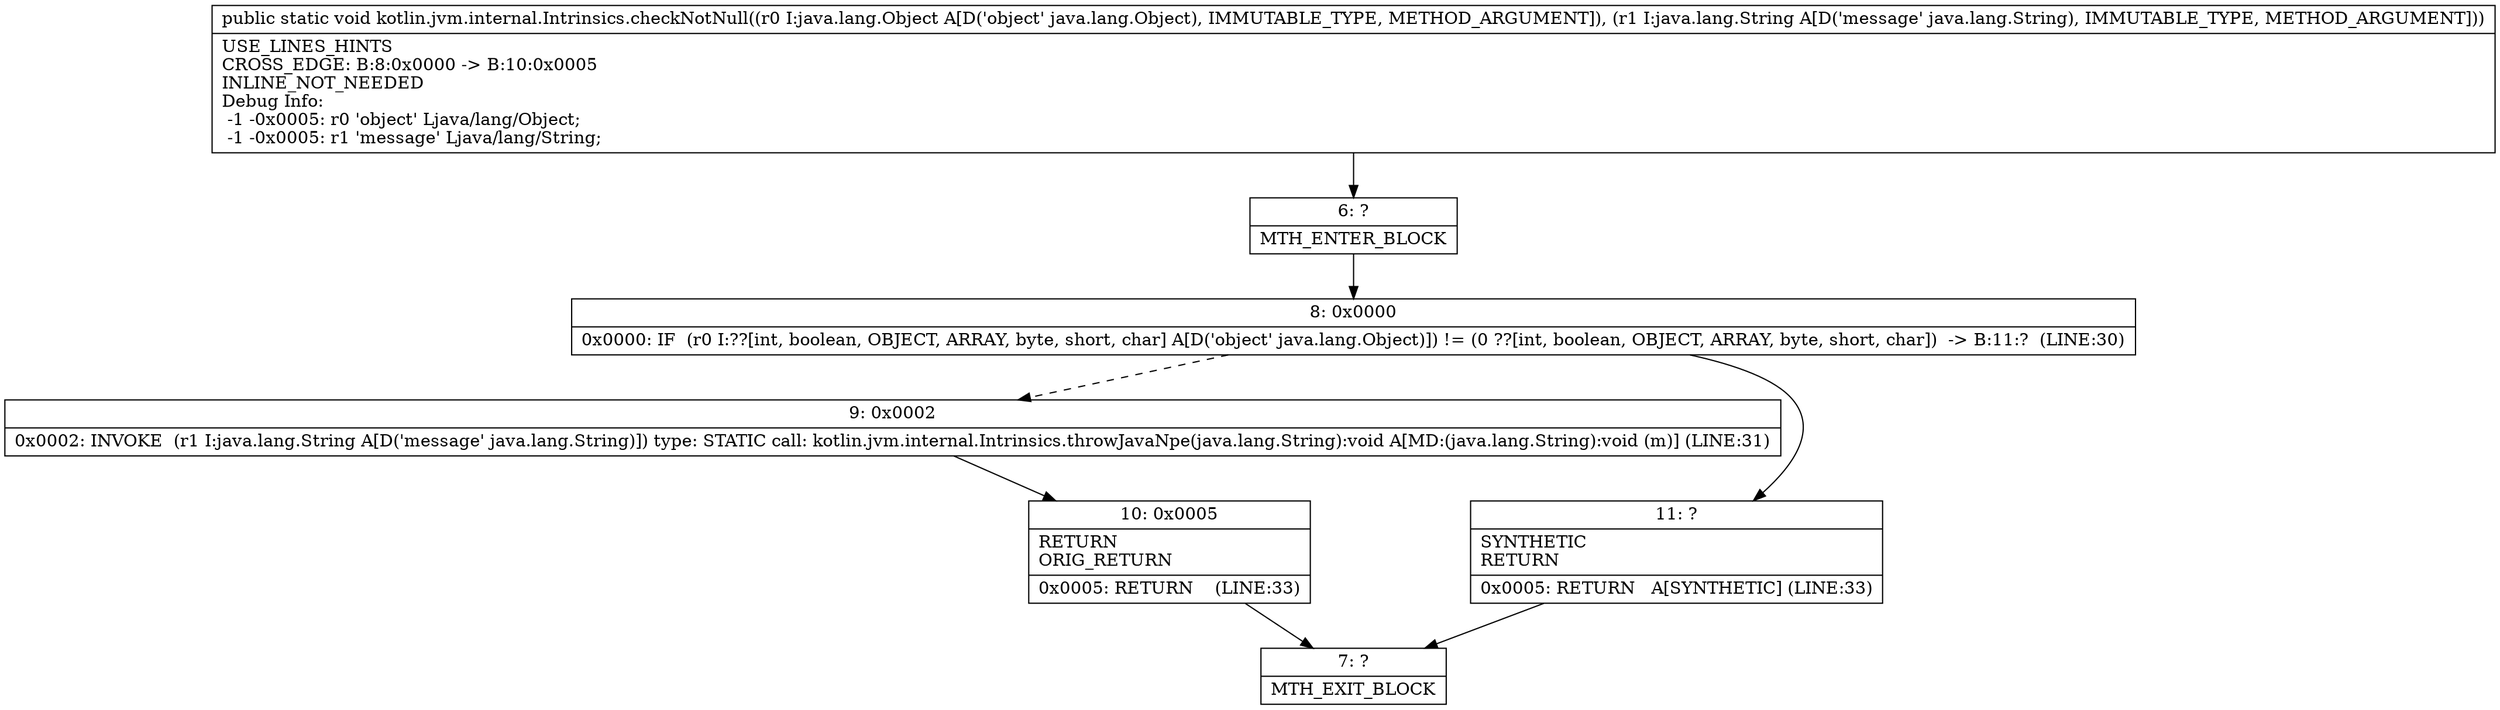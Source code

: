 digraph "CFG forkotlin.jvm.internal.Intrinsics.checkNotNull(Ljava\/lang\/Object;Ljava\/lang\/String;)V" {
Node_6 [shape=record,label="{6\:\ ?|MTH_ENTER_BLOCK\l}"];
Node_8 [shape=record,label="{8\:\ 0x0000|0x0000: IF  (r0 I:??[int, boolean, OBJECT, ARRAY, byte, short, char] A[D('object' java.lang.Object)]) != (0 ??[int, boolean, OBJECT, ARRAY, byte, short, char])  \-\> B:11:?  (LINE:30)\l}"];
Node_9 [shape=record,label="{9\:\ 0x0002|0x0002: INVOKE  (r1 I:java.lang.String A[D('message' java.lang.String)]) type: STATIC call: kotlin.jvm.internal.Intrinsics.throwJavaNpe(java.lang.String):void A[MD:(java.lang.String):void (m)] (LINE:31)\l}"];
Node_10 [shape=record,label="{10\:\ 0x0005|RETURN\lORIG_RETURN\l|0x0005: RETURN    (LINE:33)\l}"];
Node_7 [shape=record,label="{7\:\ ?|MTH_EXIT_BLOCK\l}"];
Node_11 [shape=record,label="{11\:\ ?|SYNTHETIC\lRETURN\l|0x0005: RETURN   A[SYNTHETIC] (LINE:33)\l}"];
MethodNode[shape=record,label="{public static void kotlin.jvm.internal.Intrinsics.checkNotNull((r0 I:java.lang.Object A[D('object' java.lang.Object), IMMUTABLE_TYPE, METHOD_ARGUMENT]), (r1 I:java.lang.String A[D('message' java.lang.String), IMMUTABLE_TYPE, METHOD_ARGUMENT]))  | USE_LINES_HINTS\lCROSS_EDGE: B:8:0x0000 \-\> B:10:0x0005\lINLINE_NOT_NEEDED\lDebug Info:\l  \-1 \-0x0005: r0 'object' Ljava\/lang\/Object;\l  \-1 \-0x0005: r1 'message' Ljava\/lang\/String;\l}"];
MethodNode -> Node_6;Node_6 -> Node_8;
Node_8 -> Node_9[style=dashed];
Node_8 -> Node_11;
Node_9 -> Node_10;
Node_10 -> Node_7;
Node_11 -> Node_7;
}

